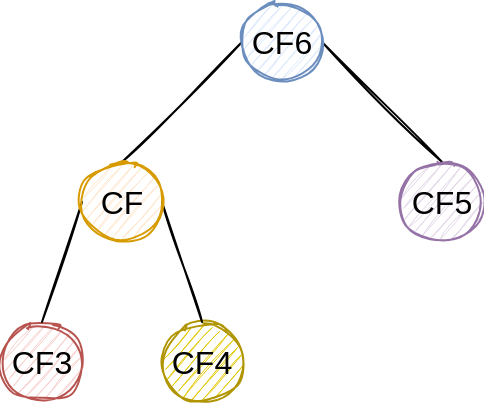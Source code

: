 <mxfile version="20.2.3" type="device"><diagram id="PixpN-PeHy5bFXsOaL38" name="第 1 页"><mxGraphModel dx="981" dy="606" grid="1" gridSize="10" guides="1" tooltips="1" connect="1" arrows="1" fold="1" page="1" pageScale="1" pageWidth="827" pageHeight="1169" math="0" shadow="0"><root><mxCell id="0"/><mxCell id="1" parent="0"/><mxCell id="EUbkBdlitPkpuVpXv7OQ-8" style="edgeStyle=none;rounded=0;orthogonalLoop=1;jettySize=auto;html=1;exitX=0;exitY=0.5;exitDx=0;exitDy=0;entryX=0.5;entryY=0;entryDx=0;entryDy=0;endArrow=none;endFill=0;fontSize=16;sketch=1;" edge="1" parent="1" source="EUbkBdlitPkpuVpXv7OQ-1" target="EUbkBdlitPkpuVpXv7OQ-4"><mxGeometry relative="1" as="geometry"/></mxCell><mxCell id="EUbkBdlitPkpuVpXv7OQ-9" style="edgeStyle=none;rounded=0;orthogonalLoop=1;jettySize=auto;html=1;exitX=1;exitY=0.5;exitDx=0;exitDy=0;entryX=0.5;entryY=0;entryDx=0;entryDy=0;endArrow=none;endFill=0;fontSize=16;sketch=1;" edge="1" parent="1" source="EUbkBdlitPkpuVpXv7OQ-1" target="EUbkBdlitPkpuVpXv7OQ-7"><mxGeometry relative="1" as="geometry"/></mxCell><mxCell id="EUbkBdlitPkpuVpXv7OQ-1" value="CF6" style="ellipse;whiteSpace=wrap;html=1;aspect=fixed;fontSize=16;sketch=1;fillColor=#dae8fc;strokeColor=#6c8ebf;" vertex="1" parent="1"><mxGeometry x="280" y="200" width="40" height="40" as="geometry"/></mxCell><mxCell id="EUbkBdlitPkpuVpXv7OQ-2" value="CF3" style="ellipse;whiteSpace=wrap;html=1;aspect=fixed;fontSize=16;sketch=1;fillColor=#f8cecc;strokeColor=#b85450;" vertex="1" parent="1"><mxGeometry x="160" y="360" width="40" height="40" as="geometry"/></mxCell><mxCell id="EUbkBdlitPkpuVpXv7OQ-3" value="CF4" style="ellipse;whiteSpace=wrap;html=1;aspect=fixed;fontSize=16;sketch=1;fillColor=#e3c800;strokeColor=#B09500;fontColor=#000000;" vertex="1" parent="1"><mxGeometry x="240" y="360" width="40" height="40" as="geometry"/></mxCell><mxCell id="EUbkBdlitPkpuVpXv7OQ-5" style="rounded=0;orthogonalLoop=1;jettySize=auto;html=1;exitX=0;exitY=0.5;exitDx=0;exitDy=0;entryX=0.5;entryY=0;entryDx=0;entryDy=0;endArrow=none;endFill=0;fontSize=16;sketch=1;" edge="1" parent="1" source="EUbkBdlitPkpuVpXv7OQ-4" target="EUbkBdlitPkpuVpXv7OQ-2"><mxGeometry relative="1" as="geometry"/></mxCell><mxCell id="EUbkBdlitPkpuVpXv7OQ-6" style="edgeStyle=none;rounded=0;orthogonalLoop=1;jettySize=auto;html=1;exitX=1;exitY=0.5;exitDx=0;exitDy=0;entryX=0.5;entryY=0;entryDx=0;entryDy=0;endArrow=none;endFill=0;fontSize=16;sketch=1;" edge="1" parent="1" source="EUbkBdlitPkpuVpXv7OQ-4" target="EUbkBdlitPkpuVpXv7OQ-3"><mxGeometry relative="1" as="geometry"/></mxCell><mxCell id="EUbkBdlitPkpuVpXv7OQ-4" value="CF" style="ellipse;whiteSpace=wrap;html=1;aspect=fixed;fontSize=16;sketch=1;fillColor=#ffe6cc;strokeColor=#d79b00;" vertex="1" parent="1"><mxGeometry x="200" y="280" width="40" height="40" as="geometry"/></mxCell><mxCell id="EUbkBdlitPkpuVpXv7OQ-7" value="CF5" style="ellipse;whiteSpace=wrap;html=1;aspect=fixed;fontSize=16;sketch=1;fillColor=#e1d5e7;strokeColor=#9673a6;" vertex="1" parent="1"><mxGeometry x="360" y="280" width="40" height="40" as="geometry"/></mxCell></root></mxGraphModel></diagram></mxfile>